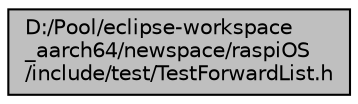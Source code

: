 digraph "D:/Pool/eclipse-workspace_aarch64/newspace/raspiOS/include/test/TestForwardList.h"
{
  edge [fontname="Helvetica",fontsize="10",labelfontname="Helvetica",labelfontsize="10"];
  node [fontname="Helvetica",fontsize="10",shape=record];
  Node2597 [label="D:/Pool/eclipse-workspace\l_aarch64/newspace/raspiOS\l/include/test/TestForwardList.h",height=0.2,width=0.4,color="black", fillcolor="grey75", style="filled", fontcolor="black"];
}
